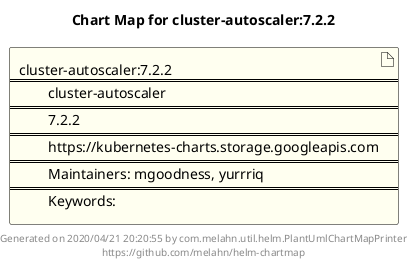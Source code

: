 @startuml
skinparam linetype ortho
skinparam backgroundColor white
skinparam usecaseBorderColor black
skinparam usecaseArrowColor LightSlateGray
skinparam artifactBorderColor black
skinparam artifactArrowColor LightSlateGray

title Chart Map for cluster-autoscaler:7.2.2

'There is one referenced Helm Chart
artifact "cluster-autoscaler:7.2.2\n====\n\tcluster-autoscaler\n====\n\t7.2.2\n====\n\thttps://kubernetes-charts.storage.googleapis.com\n====\n\tMaintainers: mgoodness, yurrriq\n====\n\tKeywords: " as cluster_autoscaler_7_2_2 #Ivory

'There are 0 referenced Docker Images

'Chart Dependencies

center footer Generated on 2020/04/21 20:20:55 by com.melahn.util.helm.PlantUmlChartMapPrinter\nhttps://github.com/melahn/helm-chartmap
@enduml
